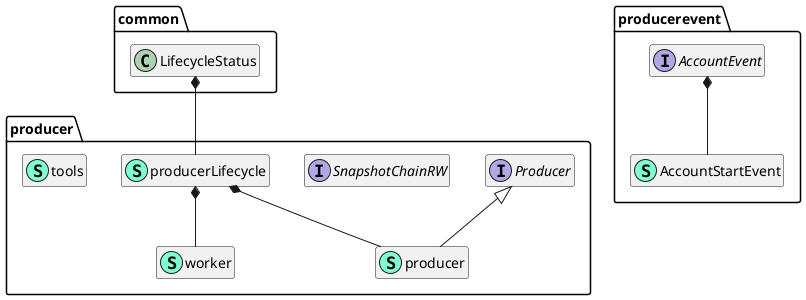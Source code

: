 @startuml
namespace producer {
    interface Producer  {
        + SetAccountEventFunc( <font color=blue>func</font>(producerevent.AccountEvent) ) 
        + Init() error
        + Start() error
        + Stop() error
        + GetCoinBase() types.Address
        + SnapshotOnce() error

    }
    interface SnapshotChainRW  {
        + WriteMiningBlock(block *core.SnapshotBlock) error

    }
    class producer << (S,Aquamarine) >> {
        - tools *tools
        - mining int32
        - coinbase interfaces.Account
        - worker *worker
        - cs consensus.Subscriber
        - subscriber net.Subscriber
        - accountFn <font color=blue>func</font>(producerevent.AccountEvent) 
        - syncState net.SyncState
        - netSyncId int

        - producerContract(e consensus.Event) 

        + Init() error
        + Start() error
        + SnapshotOnce() error
        + Stop() error
        + SetAccountEventFunc(accountFn <font color=blue>func</font>(producerevent.AccountEvent) ) 
        + GetCoinBase() types.Address

    }
    class producerLifecycle << (S,Aquamarine) >> {
        + PreDestroy() bool
        + PostDestroy() bool
        + PreStart() bool
        + PostStart() bool

    }
    class tools << (S,Aquamarine) >> {
        - log log15.Logger
        - pool pool.SnapshotProducerWriter
        - chain chain.Chain
        - sVerifier *verifier.SnapshotVerifier

        - generateSnapshot(e *consensus.Event, coinbase interfaces.Account, seed uint64, fn <font color=blue>func</font>(*types.Hash) uint64) (*core.SnapshotBlock, error)
        - insertSnapshot(block *core.SnapshotBlock) error
        - generateAccounts(head *core.SnapshotBlock) (core.SnapshotContent, error)
        - getLastSeedBlock(e *consensus.Event, head *core.SnapshotBlock, beforeTime time.Time) *core.SnapshotBlock
        - checkStableSnapshotChain(header *core.SnapshotBlock) error

    }
    class worker << (S,Aquamarine) >> {
        - tools *tools
        - coinbase interfaces.Account
        - mu sync.Mutex
        - wg sync.WaitGroup
        - seedCache *golang-lru.Cache
        - log log15.Logger

        - produceSnapshot(e consensus.Event) 
        - genAndInsert(e *consensus.Event) 
        - randomSeed() uint64
        - getSeedByHash(hash *types.Hash) uint64
        - storeSeedHash(seed uint64, hash *types.Hash) 

        + Init() error
        + Start() error
        + Stop() error

    }
}
"producer.producerLifecycle" *-- "producer.producer"
"common.LifecycleStatus" *-- "producer.producerLifecycle"
"producer.producerLifecycle" *-- "producer.worker"

"producer.Producer" <|-- "producer.producer"

namespace producerevent {
    interface AccountEvent  {
    }
    class AccountStartEvent << (S,Aquamarine) >> {
        + Gid types.Gid
        + Address types.Address
        + Stime time.Time
        + Etime time.Time

    }
}
"producerevent.AccountEvent" *-- "producerevent.AccountStartEvent"


hide fields
hide methods
@enduml

